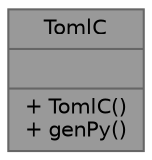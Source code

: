 digraph "TomlC"
{
 // LATEX_PDF_SIZE
  bgcolor="transparent";
  edge [fontname=Helvetica,fontsize=10,labelfontname=Helvetica,labelfontsize=10];
  node [fontname=Helvetica,fontsize=10,shape=box,height=0.2,width=0.4];
  Node1 [shape=record,label="{TomlC\n||+ TomlC()\l+ genPy()\l}",height=0.2,width=0.4,color="gray40", fillcolor="grey60", style="filled", fontcolor="black",tooltip=" "];
}

